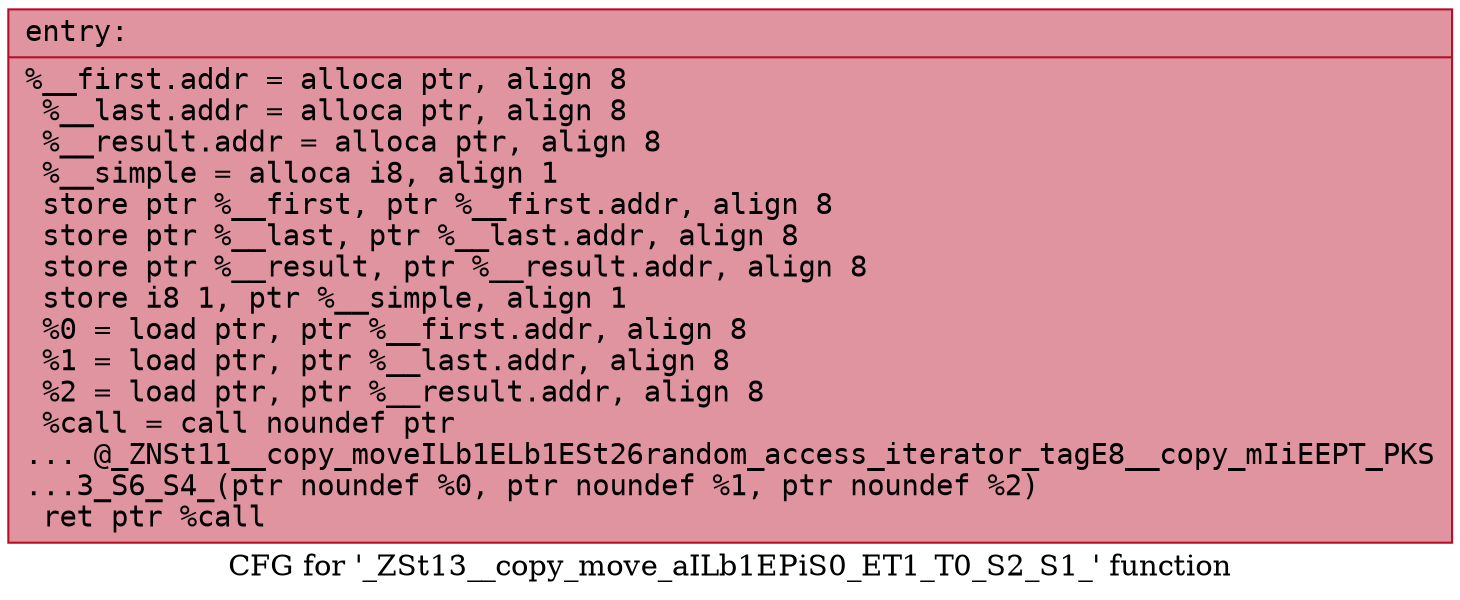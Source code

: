 digraph "CFG for '_ZSt13__copy_move_aILb1EPiS0_ET1_T0_S2_S1_' function" {
	label="CFG for '_ZSt13__copy_move_aILb1EPiS0_ET1_T0_S2_S1_' function";

	Node0x55799254ebd0 [shape=record,color="#b70d28ff", style=filled, fillcolor="#b70d2870" fontname="Courier",label="{entry:\l|  %__first.addr = alloca ptr, align 8\l  %__last.addr = alloca ptr, align 8\l  %__result.addr = alloca ptr, align 8\l  %__simple = alloca i8, align 1\l  store ptr %__first, ptr %__first.addr, align 8\l  store ptr %__last, ptr %__last.addr, align 8\l  store ptr %__result, ptr %__result.addr, align 8\l  store i8 1, ptr %__simple, align 1\l  %0 = load ptr, ptr %__first.addr, align 8\l  %1 = load ptr, ptr %__last.addr, align 8\l  %2 = load ptr, ptr %__result.addr, align 8\l  %call = call noundef ptr\l... @_ZNSt11__copy_moveILb1ELb1ESt26random_access_iterator_tagE8__copy_mIiEEPT_PKS\l...3_S6_S4_(ptr noundef %0, ptr noundef %1, ptr noundef %2)\l  ret ptr %call\l}"];
}
